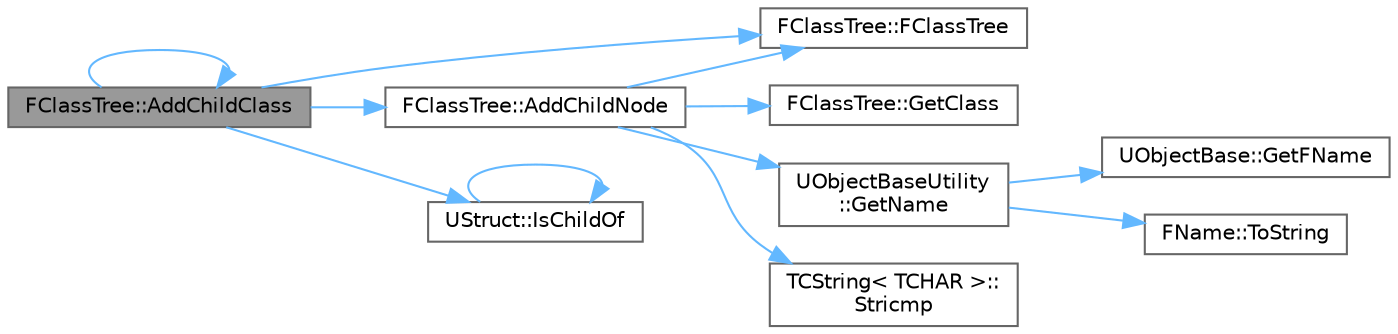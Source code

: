 digraph "FClassTree::AddChildClass"
{
 // INTERACTIVE_SVG=YES
 // LATEX_PDF_SIZE
  bgcolor="transparent";
  edge [fontname=Helvetica,fontsize=10,labelfontname=Helvetica,labelfontsize=10];
  node [fontname=Helvetica,fontsize=10,shape=box,height=0.2,width=0.4];
  rankdir="LR";
  Node1 [id="Node000001",label="FClassTree::AddChildClass",height=0.2,width=0.4,color="gray40", fillcolor="grey60", style="filled", fontcolor="black",tooltip="Private interface for adding a new UClass to the class tree."];
  Node1 -> Node2 [id="edge1_Node000001_Node000002",color="steelblue1",style="solid",tooltip=" "];
  Node2 [id="Node000002",label="FClassTree::FClassTree",height=0.2,width=0.4,color="grey40", fillcolor="white", style="filled",URL="$de/d1f/classFClassTree.html#ab81b1df8ddb0e9a62089da48f26bc27b",tooltip="Constructor."];
  Node1 -> Node1 [id="edge2_Node000001_Node000001",color="steelblue1",style="solid",tooltip=" "];
  Node1 -> Node3 [id="edge3_Node000001_Node000003",color="steelblue1",style="solid",tooltip=" "];
  Node3 [id="Node000003",label="FClassTree::AddChildNode",height=0.2,width=0.4,color="grey40", fillcolor="white", style="filled",URL="$de/d1f/classFClassTree.html#a54df5579b4aaa8bffebfc071fd8de6a7",tooltip="Adds a new child node to this node, sorted alphabetically by name."];
  Node3 -> Node2 [id="edge4_Node000003_Node000002",color="steelblue1",style="solid",tooltip=" "];
  Node3 -> Node4 [id="edge5_Node000003_Node000004",color="steelblue1",style="solid",tooltip=" "];
  Node4 [id="Node000004",label="FClassTree::GetClass",height=0.2,width=0.4,color="grey40", fillcolor="white", style="filled",URL="$de/d1f/classFClassTree.html#a65b4c4c235bda0c1170e4057307a0cbf",tooltip="Get the class associated with this node."];
  Node3 -> Node5 [id="edge6_Node000003_Node000005",color="steelblue1",style="solid",tooltip=" "];
  Node5 [id="Node000005",label="UObjectBaseUtility\l::GetName",height=0.2,width=0.4,color="grey40", fillcolor="white", style="filled",URL="$d6/d7b/classUObjectBaseUtility.html#a9cbbee0c3614fa6de5d125a2d28bf609",tooltip="Returns the name of this object (with no path information)"];
  Node5 -> Node6 [id="edge7_Node000005_Node000006",color="steelblue1",style="solid",tooltip=" "];
  Node6 [id="Node000006",label="UObjectBase::GetFName",height=0.2,width=0.4,color="grey40", fillcolor="white", style="filled",URL="$d9/dc4/classUObjectBase.html#a52d48dbf4c1cb6f4959b4c9ef374de2d",tooltip="Returns the logical name of this object."];
  Node5 -> Node7 [id="edge8_Node000005_Node000007",color="steelblue1",style="solid",tooltip=" "];
  Node7 [id="Node000007",label="FName::ToString",height=0.2,width=0.4,color="grey40", fillcolor="white", style="filled",URL="$d0/d53/classFName.html#aa1dc865b721f80e46e8d67993a24bb9e",tooltip="Converts an FName to a readable format."];
  Node3 -> Node8 [id="edge9_Node000003_Node000008",color="steelblue1",style="solid",tooltip=" "];
  Node8 [id="Node000008",label="TCString\< TCHAR \>::\lStricmp",height=0.2,width=0.4,color="grey40", fillcolor="white", style="filled",URL="$df/d74/structTCString.html#a64acb3ebd0e785617a54abe835957608",tooltip=" "];
  Node1 -> Node9 [id="edge10_Node000001_Node000009",color="steelblue1",style="solid",tooltip=" "];
  Node9 [id="Node000009",label="UStruct::IsChildOf",height=0.2,width=0.4,color="grey40", fillcolor="white", style="filled",URL="$dc/d19/classUStruct.html#a8e3ec7a5e338fc3b99e3d81bf07d4311",tooltip="Returns true if this struct either is class T, or is a child of class T."];
  Node9 -> Node9 [id="edge11_Node000009_Node000009",color="steelblue1",style="solid",tooltip=" "];
}
